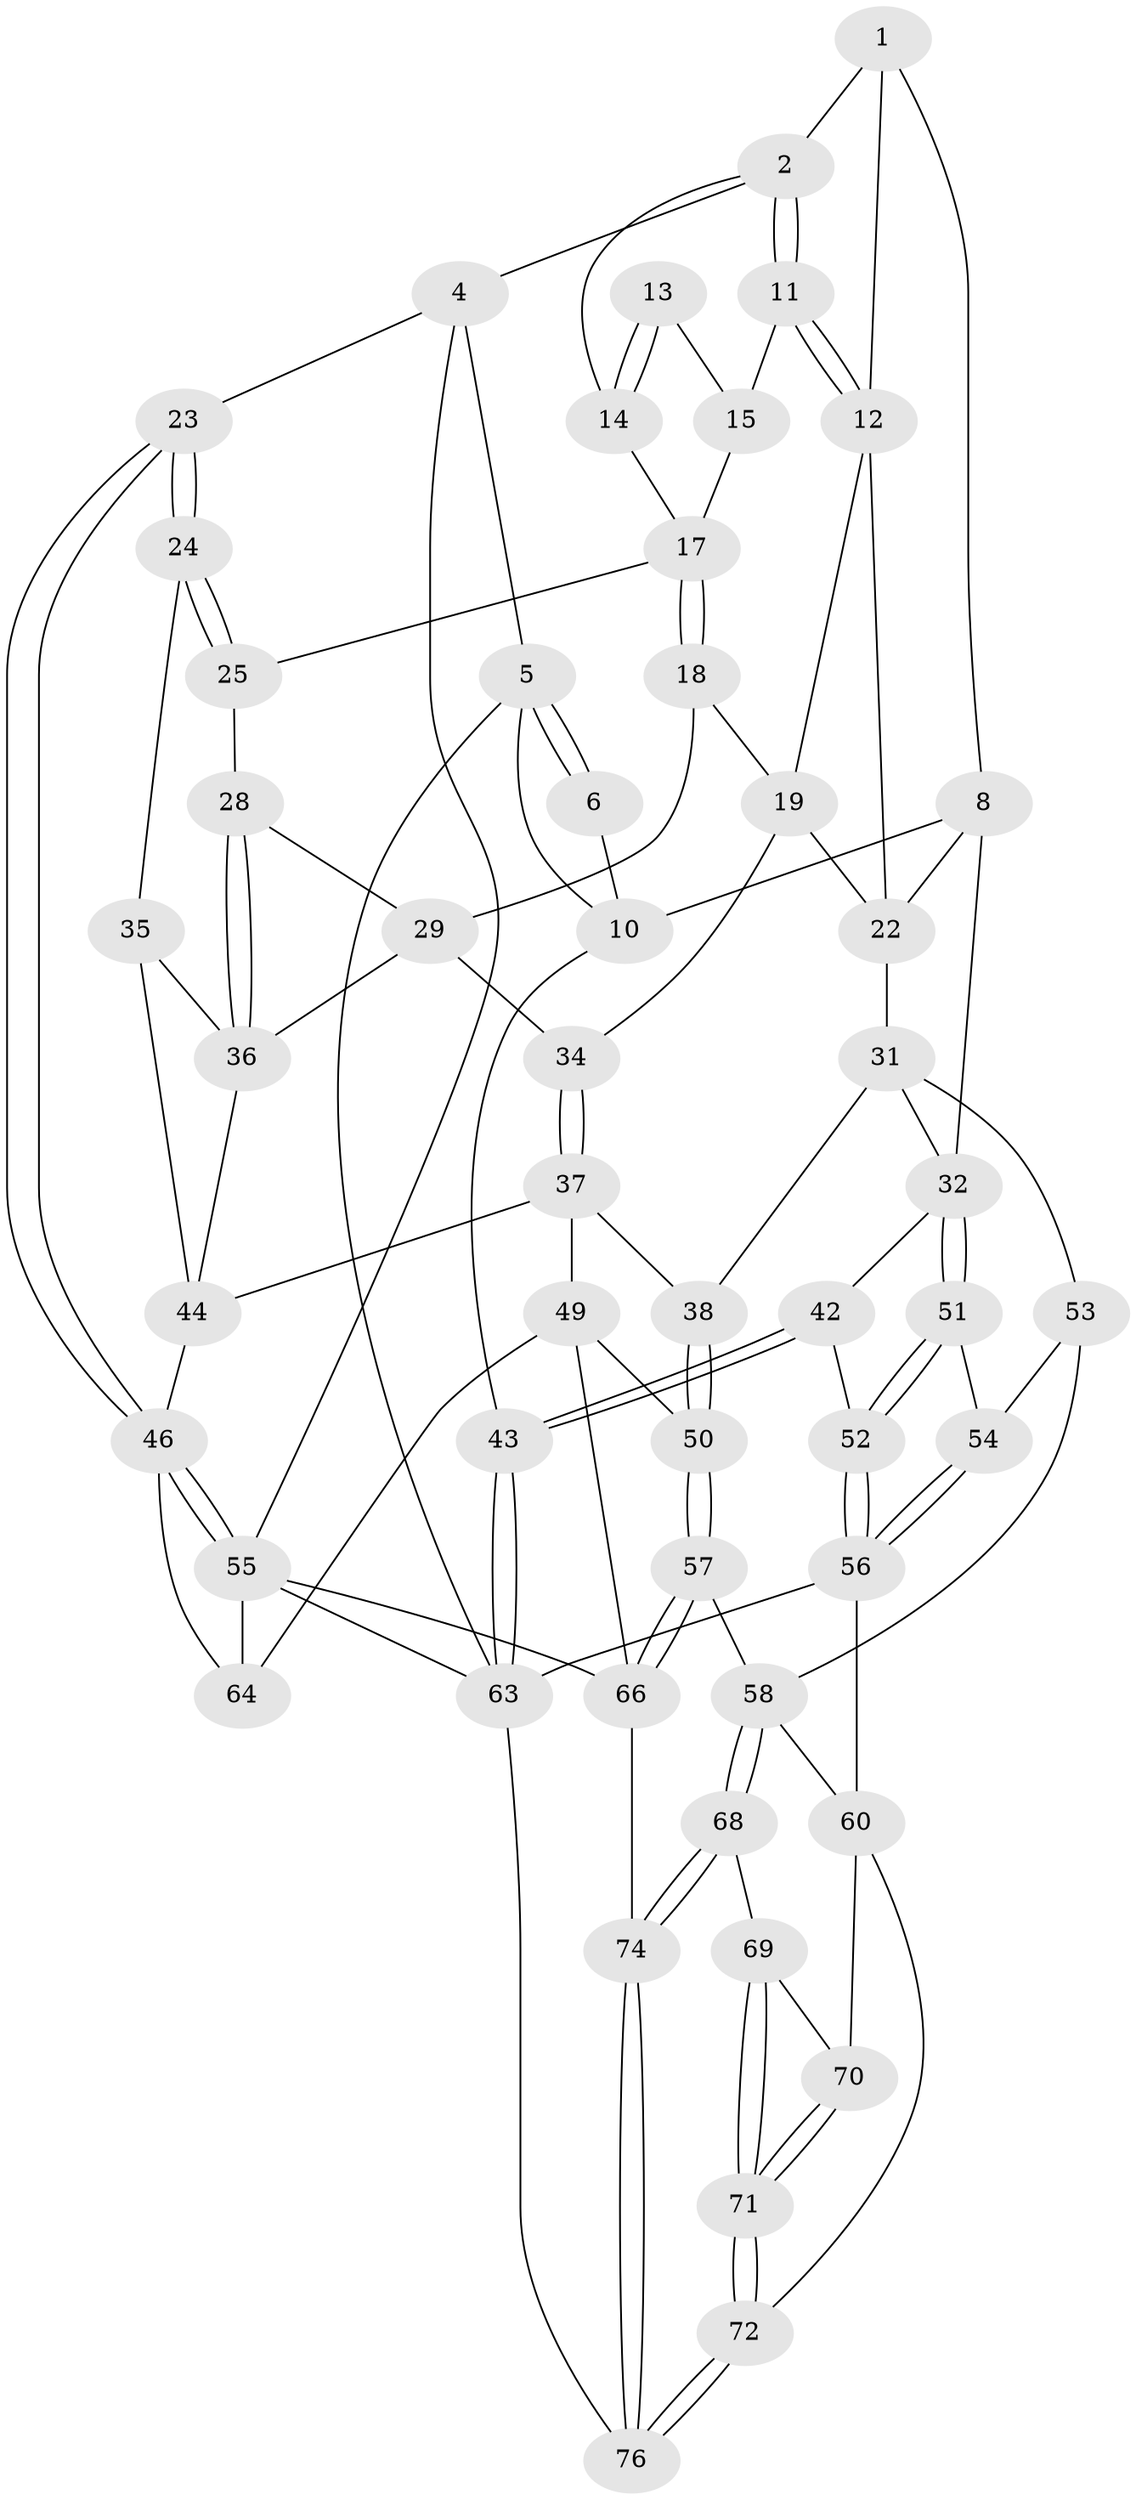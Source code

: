 // original degree distribution, {3: 0.05263157894736842, 5: 0.6052631578947368, 6: 0.18421052631578946, 4: 0.15789473684210525}
// Generated by graph-tools (version 1.1) at 2025/11/02/27/25 16:11:51]
// undirected, 53 vertices, 118 edges
graph export_dot {
graph [start="1"]
  node [color=gray90,style=filled];
  1 [pos="+0.19252123037070992+0",super="+7"];
  2 [pos="+0.6377407608902304+0",super="+3"];
  4 [pos="+1+0"];
  5 [pos="+0+0"];
  6 [pos="+0.036054892720874636+0"];
  8 [pos="+0.22188243585257708+0.22105748995511376",super="+9"];
  10 [pos="+0.016179955231063702+0.34031376892624976",super="+41"];
  11 [pos="+0.5823711685436368+0.1109946230281672"];
  12 [pos="+0.55931625928988+0.1602657318640547",super="+20"];
  13 [pos="+0.8293437937483032+0.14559409059072698"];
  14 [pos="+0.9126580519493473+0.09235221026360091"];
  15 [pos="+0.7108766072153528+0.17177234590495483",super="+16"];
  17 [pos="+0.7127140888149662+0.3055675973468376",super="+21"];
  18 [pos="+0.6430864691244885+0.3248138535025487"];
  19 [pos="+0.5611766954155236+0.20003407242102825",super="+26"];
  22 [pos="+0.3165358406171741+0.2822154404698268",super="+27"];
  23 [pos="+1+0.3451608608517297"];
  24 [pos="+1+0.37355028978036037"];
  25 [pos="+0.8550886908960499+0.34435916295918867"];
  28 [pos="+0.8428755577791953+0.41095096067366127"];
  29 [pos="+0.677347724039247+0.4494479935294725",super="+30"];
  31 [pos="+0.3122924596247149+0.48910780172448387",super="+39"];
  32 [pos="+0.1830125910101083+0.5400613670950518",super="+33"];
  34 [pos="+0.5636103482486176+0.463359001613738"];
  35 [pos="+1+0.44056407971832734"];
  36 [pos="+0.8585673757161755+0.48313876022476177",super="+40"];
  37 [pos="+0.552125075749556+0.5093983510692954",super="+45"];
  38 [pos="+0.5329412283015418+0.5378138908511768"];
  42 [pos="+0+0.6692771073325448"];
  43 [pos="+0+0.6961511665029196"];
  44 [pos="+0.8401438593495572+0.6760785547838462",super="+48"];
  46 [pos="+1+0.7763591180239284",super="+47"];
  49 [pos="+0.7912375790707558+0.7008239687390911",super="+65"];
  50 [pos="+0.666856884782855+0.7487101205505421"];
  51 [pos="+0.18879638019985318+0.5726677420087438"];
  52 [pos="+0.1604981810311007+0.7354159029121288"];
  53 [pos="+0.4183374473621519+0.6732413591727715"];
  54 [pos="+0.33748402790398324+0.6742195221561129"];
  55 [pos="+1+1",super="+67"];
  56 [pos="+0.1673656647494914+0.7468144474325379",super="+62"];
  57 [pos="+0.6047375505819415+0.7920292871550112"];
  58 [pos="+0.5373398331123346+0.8034005178234696",super="+59"];
  60 [pos="+0.30339579881146417+0.8338846748719794",super="+61"];
  63 [pos="+0+0.9051911831443167",super="+75"];
  64 [pos="+0.9005675989116689+0.8131461055669148"];
  66 [pos="+0.7550109992633798+1",super="+73"];
  68 [pos="+0.48580749587118377+0.910347166142085"];
  69 [pos="+0.4718130534023905+0.9093801487561283"];
  70 [pos="+0.3849533590213573+0.885301400322965"];
  71 [pos="+0.24666416601077054+1"];
  72 [pos="+0.17252959992387368+1"];
  74 [pos="+0.5413064484359075+1"];
  76 [pos="+0.07709895941990891+1"];
  1 -- 2;
  1 -- 8;
  1 -- 12;
  2 -- 11;
  2 -- 11;
  2 -- 4;
  2 -- 14;
  4 -- 5;
  4 -- 23;
  4 -- 55;
  5 -- 6;
  5 -- 6;
  5 -- 10;
  5 -- 63;
  6 -- 10;
  8 -- 22;
  8 -- 32;
  8 -- 10;
  10 -- 43;
  11 -- 12;
  11 -- 12;
  11 -- 15;
  12 -- 19;
  12 -- 22;
  13 -- 14;
  13 -- 14;
  13 -- 15;
  14 -- 17;
  15 -- 17;
  17 -- 18;
  17 -- 18;
  17 -- 25;
  18 -- 19;
  18 -- 29;
  19 -- 34;
  19 -- 22;
  22 -- 31;
  23 -- 24;
  23 -- 24;
  23 -- 46;
  23 -- 46;
  24 -- 25;
  24 -- 25;
  24 -- 35;
  25 -- 28;
  28 -- 29;
  28 -- 36;
  28 -- 36;
  29 -- 34;
  29 -- 36;
  31 -- 32;
  31 -- 53;
  31 -- 38;
  32 -- 51;
  32 -- 51;
  32 -- 42;
  34 -- 37;
  34 -- 37;
  35 -- 36;
  35 -- 44;
  36 -- 44;
  37 -- 38;
  37 -- 49;
  37 -- 44;
  38 -- 50;
  38 -- 50;
  42 -- 43;
  42 -- 43;
  42 -- 52;
  43 -- 63;
  43 -- 63;
  44 -- 46;
  46 -- 55;
  46 -- 55;
  46 -- 64;
  49 -- 50;
  49 -- 64;
  49 -- 66;
  50 -- 57;
  50 -- 57;
  51 -- 52;
  51 -- 52;
  51 -- 54;
  52 -- 56;
  52 -- 56;
  53 -- 54;
  53 -- 58;
  54 -- 56;
  54 -- 56;
  55 -- 64;
  55 -- 63;
  55 -- 66;
  56 -- 63;
  56 -- 60;
  57 -- 58;
  57 -- 66;
  57 -- 66;
  58 -- 68;
  58 -- 68;
  58 -- 60;
  60 -- 70;
  60 -- 72;
  63 -- 76;
  66 -- 74;
  68 -- 69;
  68 -- 74;
  68 -- 74;
  69 -- 70;
  69 -- 71;
  69 -- 71;
  70 -- 71;
  70 -- 71;
  71 -- 72;
  71 -- 72;
  72 -- 76;
  72 -- 76;
  74 -- 76;
  74 -- 76;
}
